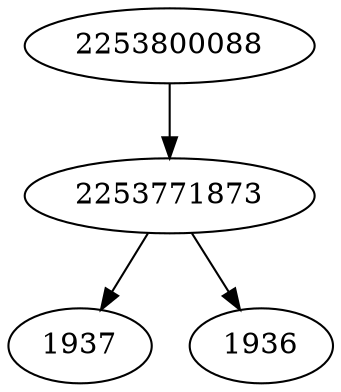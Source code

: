 strict digraph  {
2253800088;
1937;
2253771873;
1936;
2253800088 -> 2253771873;
2253771873 -> 1936;
2253771873 -> 1937;
}
